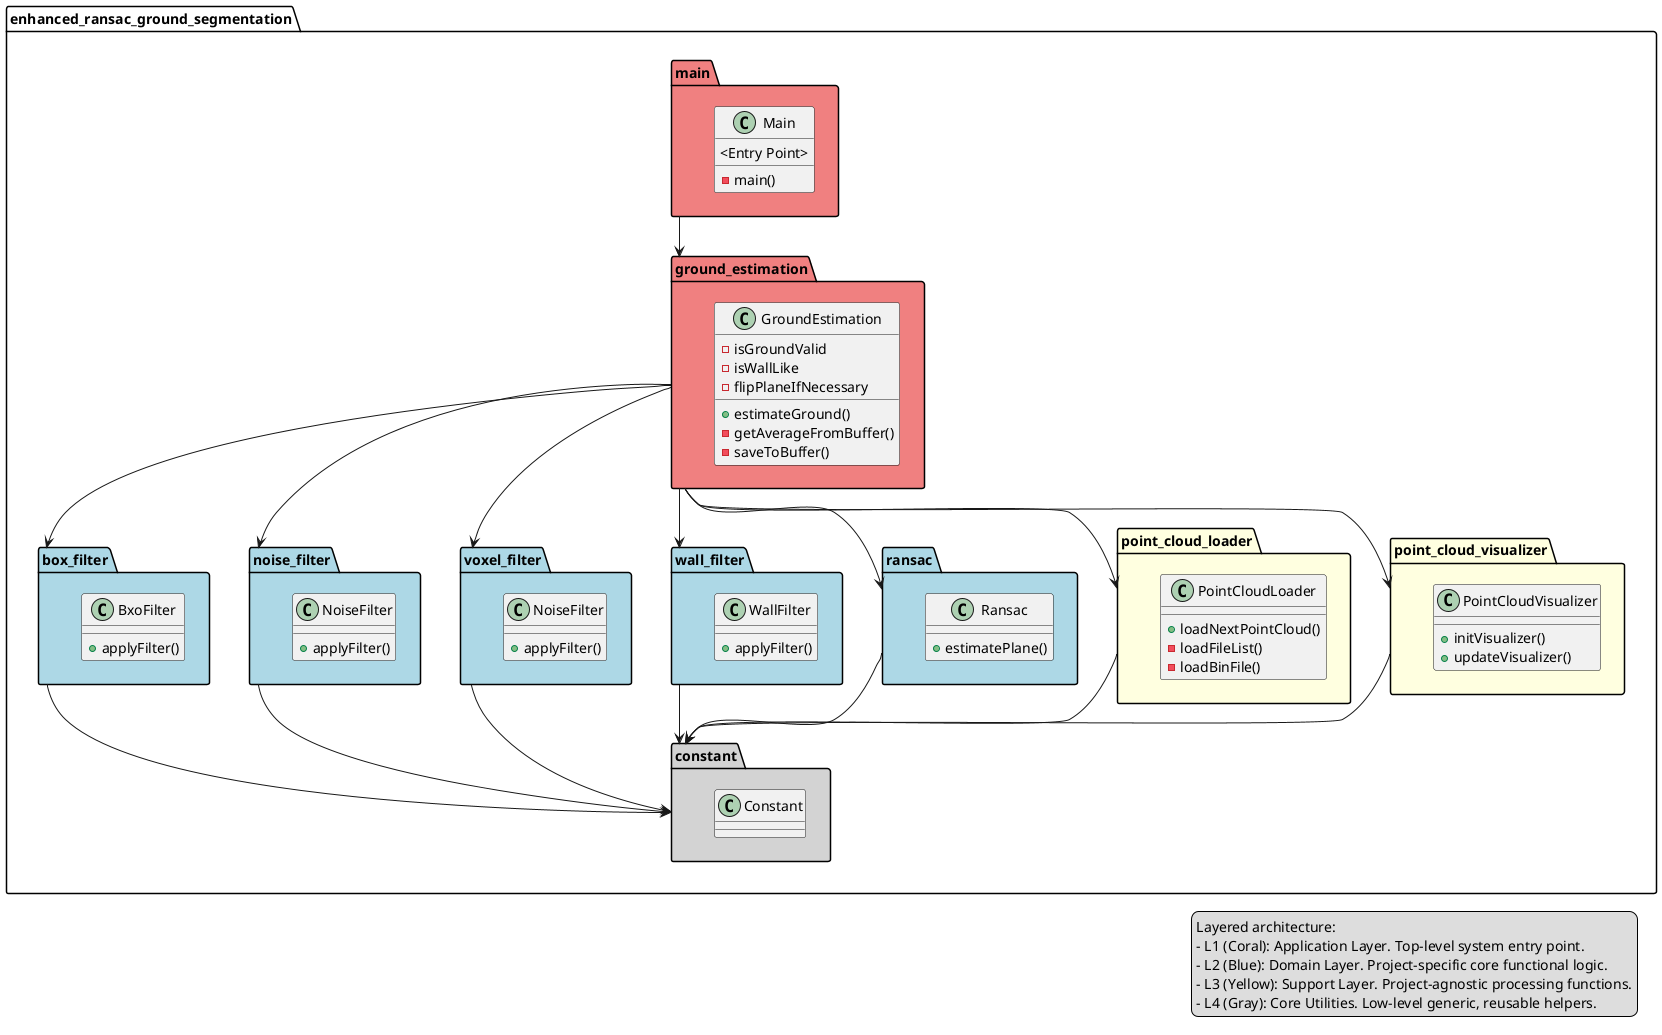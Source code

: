 @startuml


legend right
Layered architecture:
- L1 (Coral): Application Layer. Top-level system entry point.
- L2 (Blue): Domain Layer. Project-specific core functional logic.
- L3 (Yellow): Support Layer. Project-agnostic processing functions.
- L4 (Gray): Core Utilities. Low-level generic, reusable helpers.
end legend

package "enhanced_ransac_ground_segmentation" {


' Level 1: Application Layer

    ' Main entry point for the whole application.
    ' Achieve the function by calling GroundEstimation and domain layer packages.
    package "main" #LightCoral {
        class Main {
            <Entry Point>
            - main()
        }
    }

    ' Major application entry node
    package "ground_estimation" #LightCoral {
        class GroundEstimation {
            + estimateGround()
            - getAverageFromBuffer()
            - saveToBuffer()
            - isGroundValid
            - isWallLike
            - flipPlaneIfNecessary
        }
    }

' Level 2: Domain Layer

    package "box_filter" #LightBlue {
        class BxoFilter {
            + applyFilter()
        }
    }

    package "noise_filter" #LightBlue {
        class NoiseFilter {
            + applyFilter()
        }
    }

    package "voxel_filter" #LightBlue {
        class NoiseFilter {
            + applyFilter()
        }
    }

    package "wall_filter" #LightBlue {
        class WallFilter {
            + applyFilter()
        }
    }

    package "ransac" #LightBlue {
        class Ransac {
            + estimatePlane()
        }
    }

' Level 3: Support Layer


    package "point_cloud_loader" #LightYellow {
        class PointCloudLoader {
            + loadNextPointCloud()
            - loadFileList()
            - loadBinFile()
        }
    }

    package "point_cloud_visualizer" #LightYellow {
        class PointCloudVisualizer {
            + initVisualizer()
            + updateVisualizer()
        }
    }


' Level 4: Core Utilities


    package "constant" #LightGray {
        class Constant {
        }
    }

}

main --> ground_estimation

ground_estimation --> point_cloud_loader
ground_estimation --> ransac
ground_estimation --> wall_filter
ground_estimation --> voxel_filter
ground_estimation --> noise_filter
ground_estimation --> box_filter
ground_estimation --> point_cloud_visualizer

wall_filter --> constant
ransac --> constant
point_cloud_loader --> constant
voxel_filter --> constant
noise_filter --> constant
box_filter --> constant
point_cloud_visualizer --> constant




@enduml
